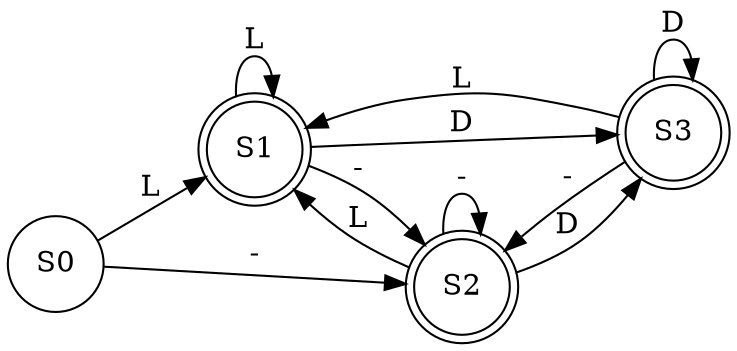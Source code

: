 digraph finite_state_machine {
	rankdir=LR;
	size="8,5"

	node [shape = doublecircle]; S1 S2 S3;
	node [shape = circle];

	S0 -> S1 [ label = "L" ];
	S0 -> S2 [label= "-"];
	S1 -> S1 [label= "L"];
	S1 -> S2 [label= "-"];
	S1 -> S3 [label= "D"];
	S2 -> S1 [label= "L"];
	S2 -> S2 [label= "-"];
	S2 -> S3 [label= "D"];
	S3 -> S1 [label= "L"];
	S3 -> S2 [label= "-"];
	S3 -> S3 [label= "D"];
}